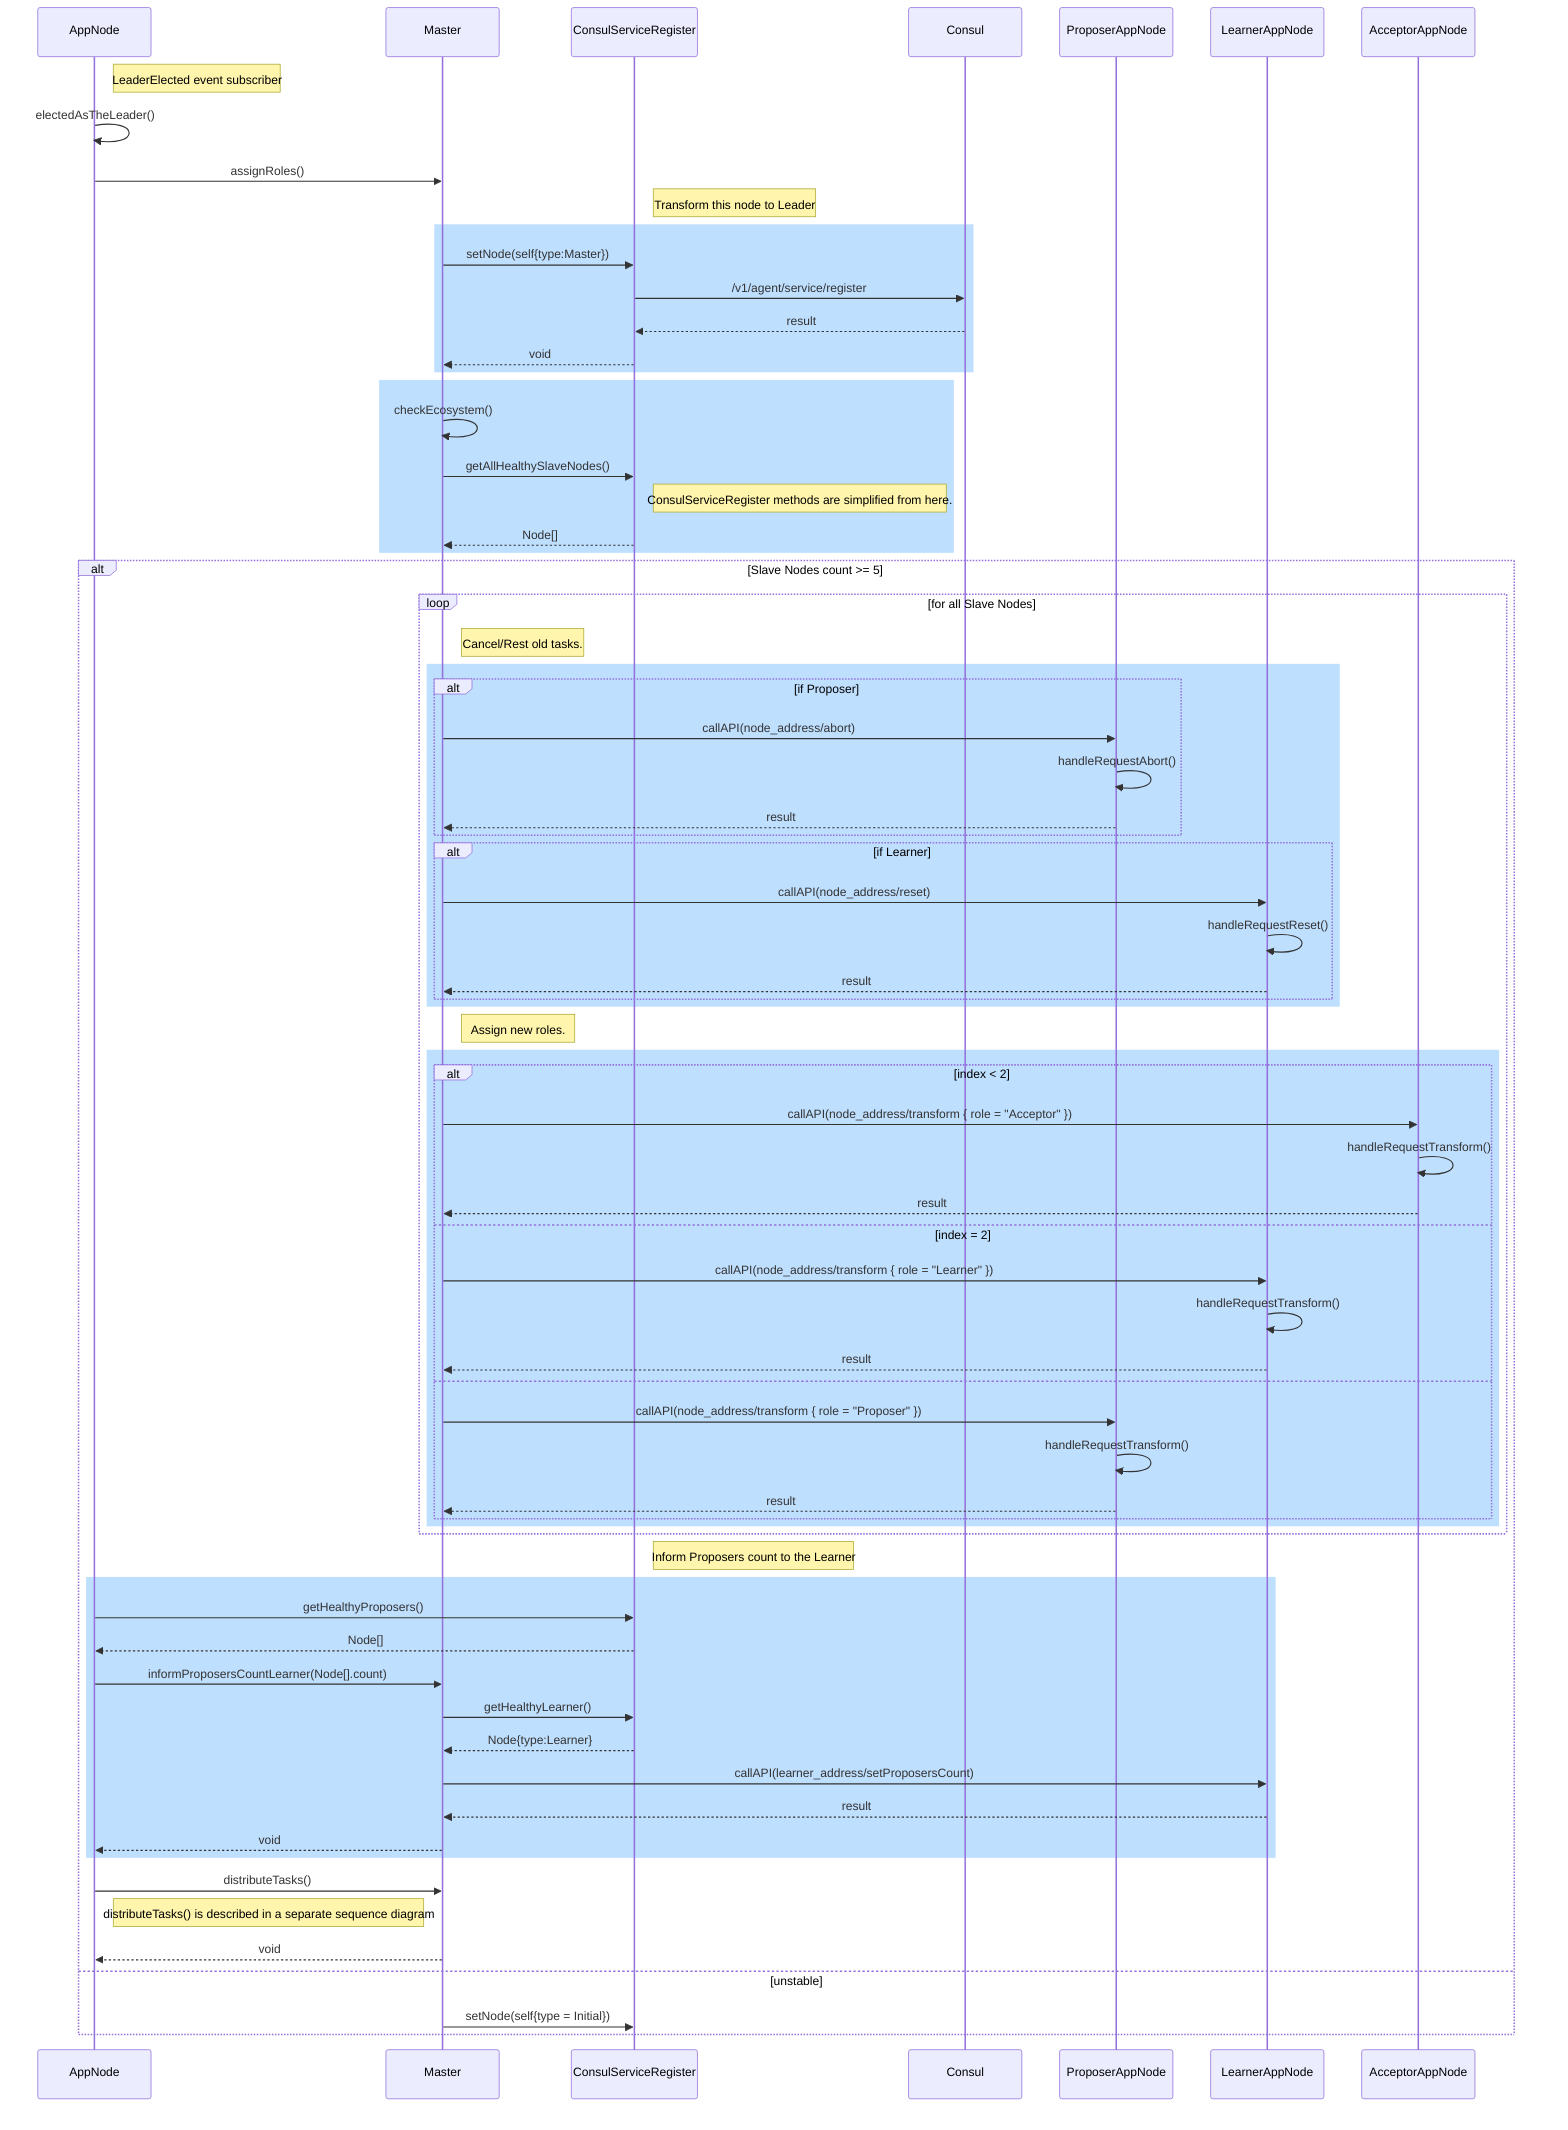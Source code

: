 sequenceDiagram 

# Node elected as the leader
Note right of AppNode : LeaderElected event subscriber
AppNode ->> AppNode : electedAsTheLeader()
AppNode ->> Master : assignRoles()

# Transform this node to Leader
Note right of ConsulServiceRegister : Transform this node to Leader
rect rgb(191, 223, 255)
Master ->> ConsulServiceRegister : setNode(self{type:Master})
ConsulServiceRegister ->> Consul : /v1/agent/service/register
Consul -->> ConsulServiceRegister : result
ConsulServiceRegister -->> Master : void
end

# Check ecosystem 
rect rgb(191, 223, 255)
Master ->> Master : checkEcosystem()
Master ->> ConsulServiceRegister : getAllHealthySlaveNodes()
Note right of ConsulServiceRegister : ConsulServiceRegister methods are simplified from here. 
ConsulServiceRegister -->> Master : Node[]
end

# Assign other roles to slave nodes
alt Slave Nodes count >= 5
    loop for all Slave Nodes
        # Cancel/Rest old tasks
        Note right of Master : Cancel/Rest old tasks. 
        rect rgb(191, 223, 255)
        alt if Proposer
            Master ->> ProposerAppNode : callAPI(node_address/abort)
            ProposerAppNode ->> ProposerAppNode : handleRequestAbort()
            ProposerAppNode -->> Master : result
        end
        alt if Learner
            Master ->> LearnerAppNode : callAPI(node_address/reset)
            LearnerAppNode ->> LearnerAppNode: handleRequestReset()
            LearnerAppNode -->> Master : result
        end
        end

        # Assign new roles
        Note right of Master : Assign new roles.
        rect rgb(191, 223, 255)
        alt index < 2
            Master ->> AcceptorAppNode : callAPI(node_address/transform { role = "Acceptor" })
            AcceptorAppNode ->> AcceptorAppNode : handleRequestTransform()
            AcceptorAppNode -->> Master : result
        else index = 2
            Master ->> LearnerAppNode : callAPI(node_address/transform { role = "Learner" })
            LearnerAppNode ->> LearnerAppNode : handleRequestTransform()
            LearnerAppNode -->> Master : result
        else 
            Master ->> ProposerAppNode : callAPI(node_address/transform { role = "Proposer" })
            ProposerAppNode ->> ProposerAppNode : handleRequestTransform()
            ProposerAppNode -->> Master : result
        end
        end
    end
    
    # Get appointed Proposers
     Note right of ConsulServiceRegister : Inform Proposers count to the Learner
    rect rgb(191, 223, 255)
    AppNode ->> ConsulServiceRegister : getHealthyProposers()
    ConsulServiceRegister -->> AppNode : Node[]

    # Inform number of Proposers in the ecosystem to the Learner
    AppNode ->> Master : informProposersCountLearner(Node[].count)
    Master ->> ConsulServiceRegister : getHealthyLearner()
    ConsulServiceRegister -->> Master : Node{type:Learner}
    Master ->> LearnerAppNode : callAPI(learner_address/setProposersCount)
    LearnerAppNode -->> Master : result
    Master -->> AppNode : void
    end

    # Distribute tasks
    AppNode ->> Master : distributeTasks()
    Note right of AppNode : distributeTasks() is described in a separate sequence diagram
    Master -->> AppNode : void
else unstable
    # Ecosystem unstable
    Master ->> ConsulServiceRegister : setNode(self{type = Initial})
end